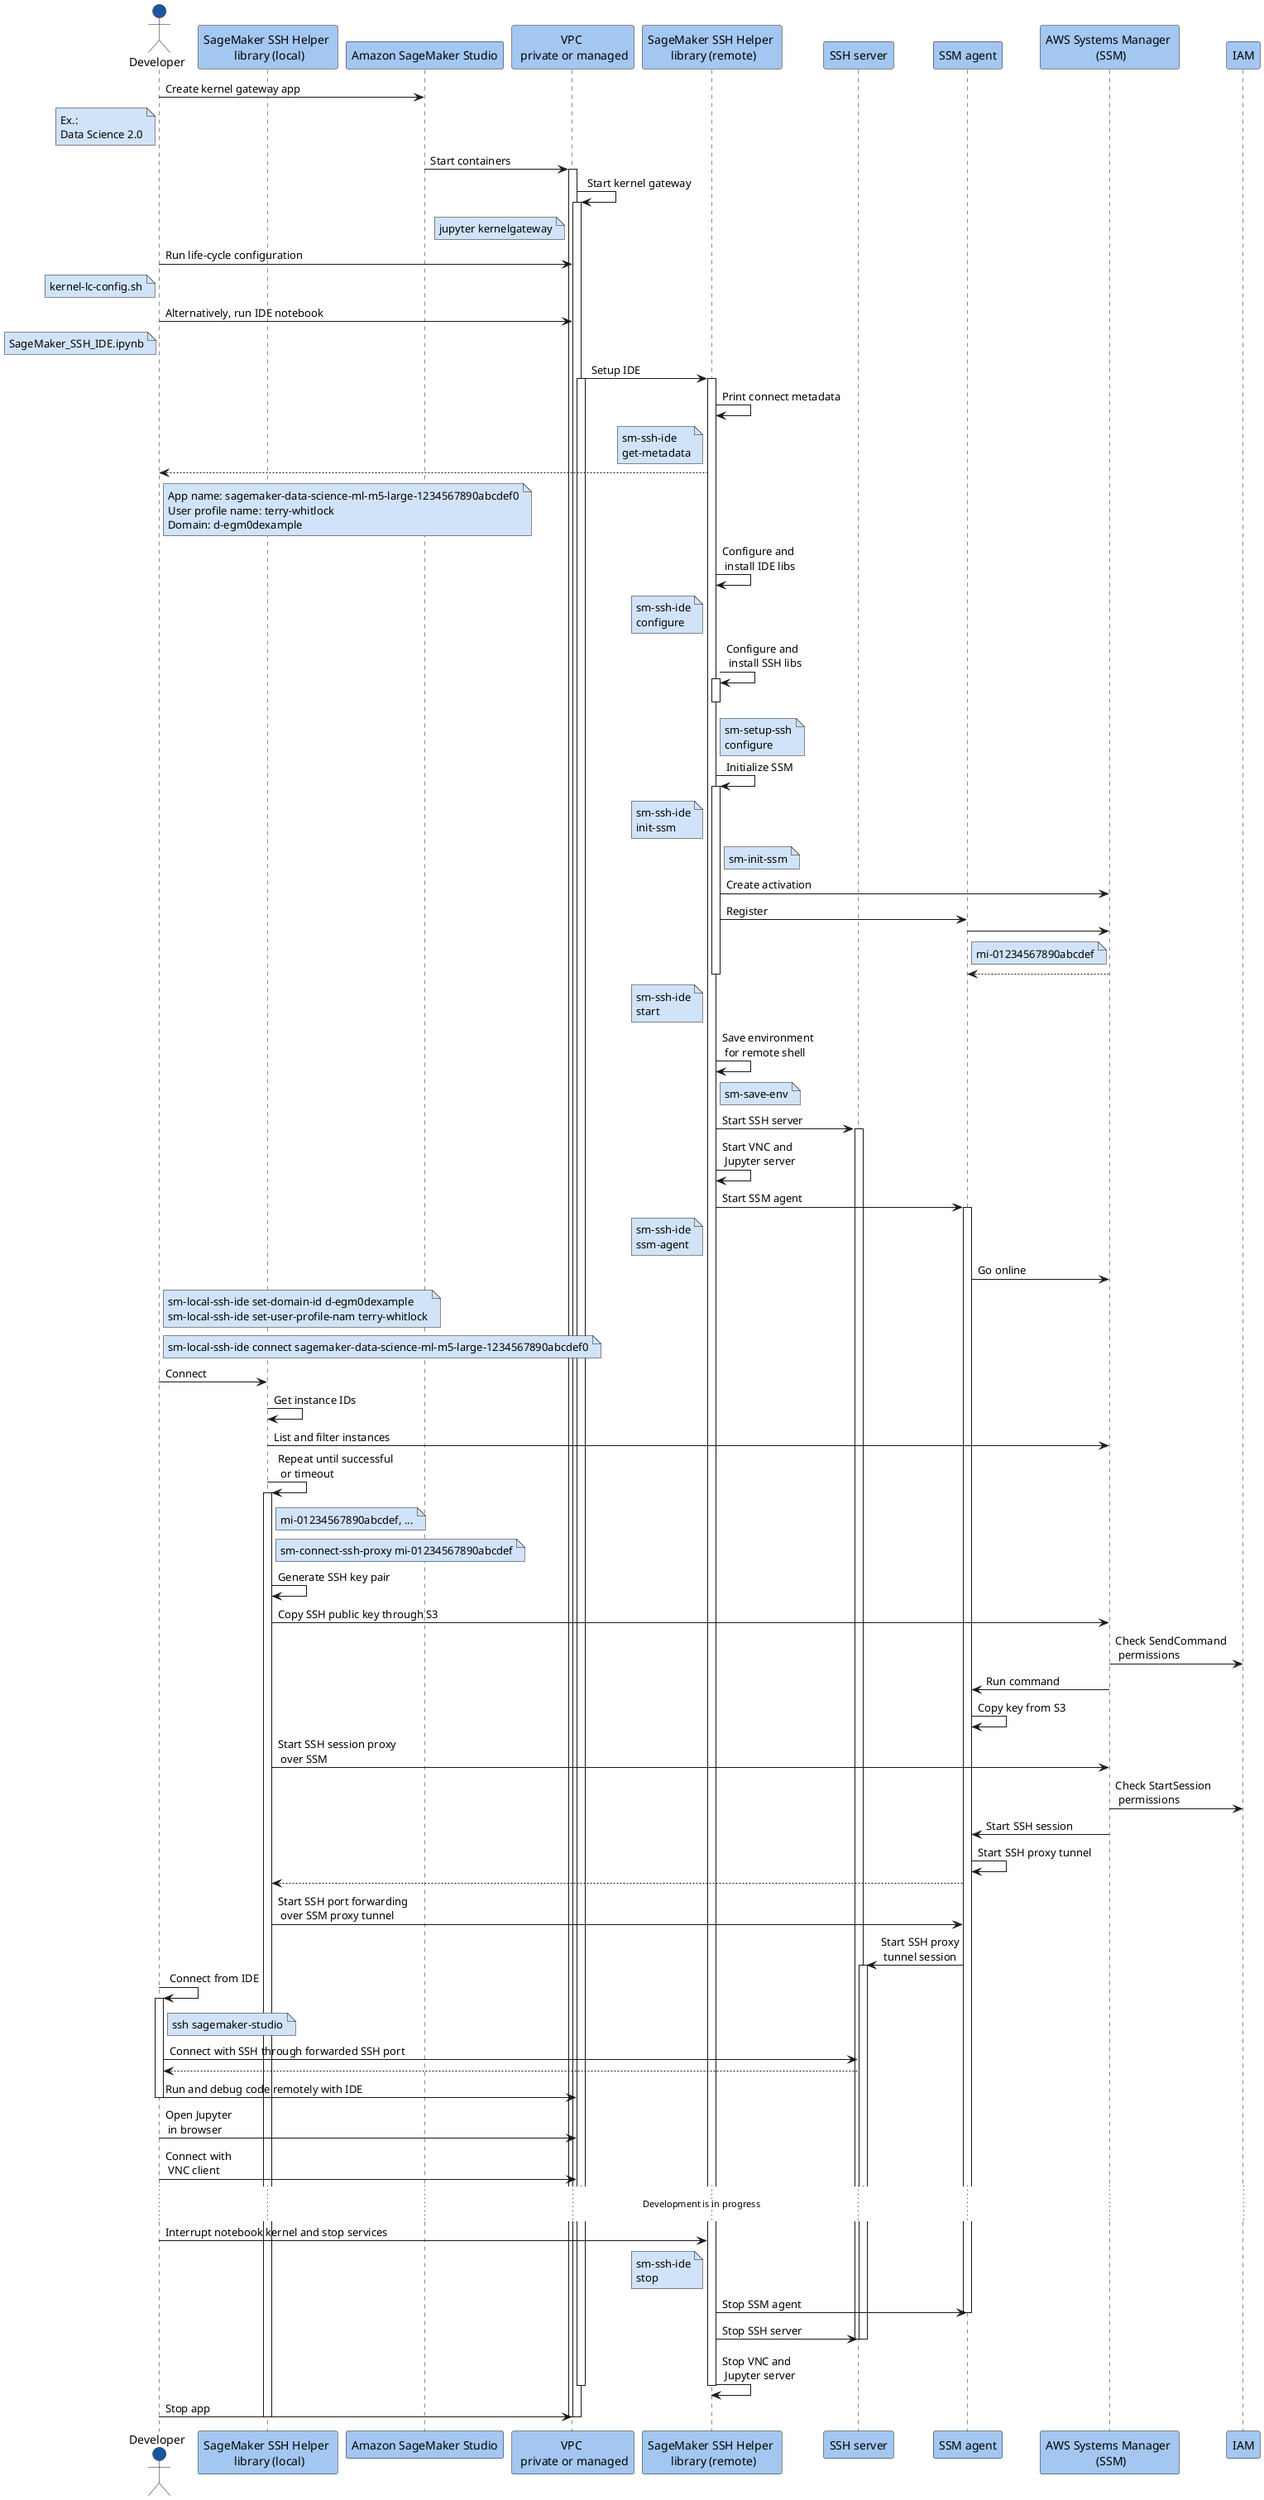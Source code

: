 See https://pdf.plantuml.net/PlantUML_Language_Reference_Guide_en.pdf

@startuml
skinparam ActorBackgroundColor #1857A0
skinparam ParticipantBackgroundColor #A3C7F1
skinparam NoteBackgroundColor #D1E3F8

actor Developer as dev
participant "SageMaker SSH Helper \n library (local)" as sm_ssh_helper_local
participant "Amazon SageMaker Studio" as sagemaker_studio
participant "VPC \n private or managed" as vpc
participant "SageMaker SSH Helper \n library (remote)" as sm_ssh_helper_remote
participant "SSH server" as ssh
participant "SSM agent" as ssm_agent
participant "AWS Systems Manager \n (SSM)" as ssm
participant "IAM" as iam

dev -> sagemaker_studio: Create kernel gateway app
note left of dev
Ex.:
Data Science 2.0
end note

sagemaker_studio -> vpc: Start containers
activate vpc
vpc -> vpc: Start kernel gateway
note left vpc
jupyter kernelgateway
end note
activate vpc


dev -> vpc: Run life-cycle configuration
note left of dev
kernel-lc-config.sh
end note

dev -> vpc: Alternatively, run IDE notebook
note left of dev
SageMaker_SSH_IDE.ipynb
end note


vpc -> sm_ssh_helper_remote: Setup IDE
activate vpc

activate sm_ssh_helper_remote

sm_ssh_helper_remote -> sm_ssh_helper_remote: Print connect metadata

note left sm_ssh_helper_remote
sm-ssh-ide
get-metadata
end note

sm_ssh_helper_remote --> dev:

note right dev
App name: sagemaker-data-science-ml-m5-large-1234567890abcdef0
User profile name: terry-whitlock
Domain: d-egm0dexample
end note

sm_ssh_helper_remote -> sm_ssh_helper_remote: Configure and \n install IDE libs
note left sm_ssh_helper_remote
sm-ssh-ide
configure
end note


sm_ssh_helper_remote -> sm_ssh_helper_remote: Configure and \n install SSH libs
activate sm_ssh_helper_remote
note right sm_ssh_helper_remote
sm-setup-ssh
configure
end note
deactivate sm_ssh_helper_remote


sm_ssh_helper_remote -> sm_ssh_helper_remote: Initialize SSM
activate sm_ssh_helper_remote
note left sm_ssh_helper_remote
sm-ssh-ide
init-ssm
end note

note right sm_ssh_helper_remote
sm-init-ssm
end note
sm_ssh_helper_remote -> ssm: Create activation
sm_ssh_helper_remote -> ssm_agent: Register
ssm_agent -> ssm:
note right ssm_agent
mi-01234567890abcdef
end note
ssm --> ssm_agent:
deactivate sm_ssh_helper_remote

note left sm_ssh_helper_remote
sm-ssh-ide
start
end note

sm_ssh_helper_remote -> sm_ssh_helper_remote: Save environment \n for remote shell
note right sm_ssh_helper_remote
sm-save-env
end note

sm_ssh_helper_remote -> ssh: Start SSH server
activate ssh

sm_ssh_helper_remote -> sm_ssh_helper_remote: Start VNC and \n Jupyter server


sm_ssh_helper_remote -> ssm_agent: Start SSM agent
note left sm_ssh_helper_remote
sm-ssh-ide
ssm-agent
end note
activate ssm_agent
ssm_agent -> ssm: Go online


note right dev
sm-local-ssh-ide set-domain-id d-egm0dexample
sm-local-ssh-ide set-user-profile-nam terry-whitlock
end note

note right dev
sm-local-ssh-ide connect sagemaker-data-science-ml-m5-large-1234567890abcdef0
end note
dev -> sm_ssh_helper_local: Connect
sm_ssh_helper_local -> sm_ssh_helper_local: Get instance IDs
sm_ssh_helper_local -> ssm: List and filter instances
sm_ssh_helper_local -> sm_ssh_helper_local: Repeat until successful \n or timeout

note right sm_ssh_helper_local
mi-01234567890abcdef, ...
end note

activate sm_ssh_helper_local
note right sm_ssh_helper_local
sm-connect-ssh-proxy mi-01234567890abcdef
end note
sm_ssh_helper_local -> sm_ssh_helper_local: Generate SSH key pair
sm_ssh_helper_local -> ssm: Copy SSH public key through S3

ssm -> iam: Check SendCommand \n permissions
ssm -> ssm_agent: Run command
ssm_agent -> ssm_agent: Copy key from S3
sm_ssh_helper_local -> ssm: Start SSH session proxy \n over SSM

ssm -> iam: Check StartSession \n permissions

ssm -> ssm_agent: Start SSH session
ssm_agent -> ssm_agent: Start SSH proxy tunnel
ssm_agent --> sm_ssh_helper_local:
sm_ssh_helper_local -> ssm_agent: Start SSH port forwarding \n over SSM proxy tunnel
ssm_agent -> ssh: Start SSH proxy \n tunnel session
activate ssh


dev -> dev: Connect from IDE
activate dev
note right dev
ssh sagemaker-studio
end note
dev -> ssh: Connect with SSH through forwarded SSH port
ssh --> dev:

dev -> vpc: Run and debug code remotely with IDE
deactivate dev

dev -> vpc: Open Jupyter \n in browser
dev -> vpc: Connect with \n VNC client

...Development is in progress...

dev -> sm_ssh_helper_remote: Interrupt notebook kernel and stop services

note left sm_ssh_helper_remote
sm-ssh-ide
stop
end note

sm_ssh_helper_remote -> ssm_agent: Stop SSM agent
deactivate ssm_agent

sm_ssh_helper_remote -> ssh: Stop SSH server
deactivate ssh

deactivate ssh

sm_ssh_helper_remote -> sm_ssh_helper_remote: Stop VNC and \n Jupyter server

deactivate vpc
deactivate sm_ssh_helper_remote

dev -> vpc: Stop app



deactivate vpc

deactivate vpc
deactivate sm_ssh_helper_local

@enduml